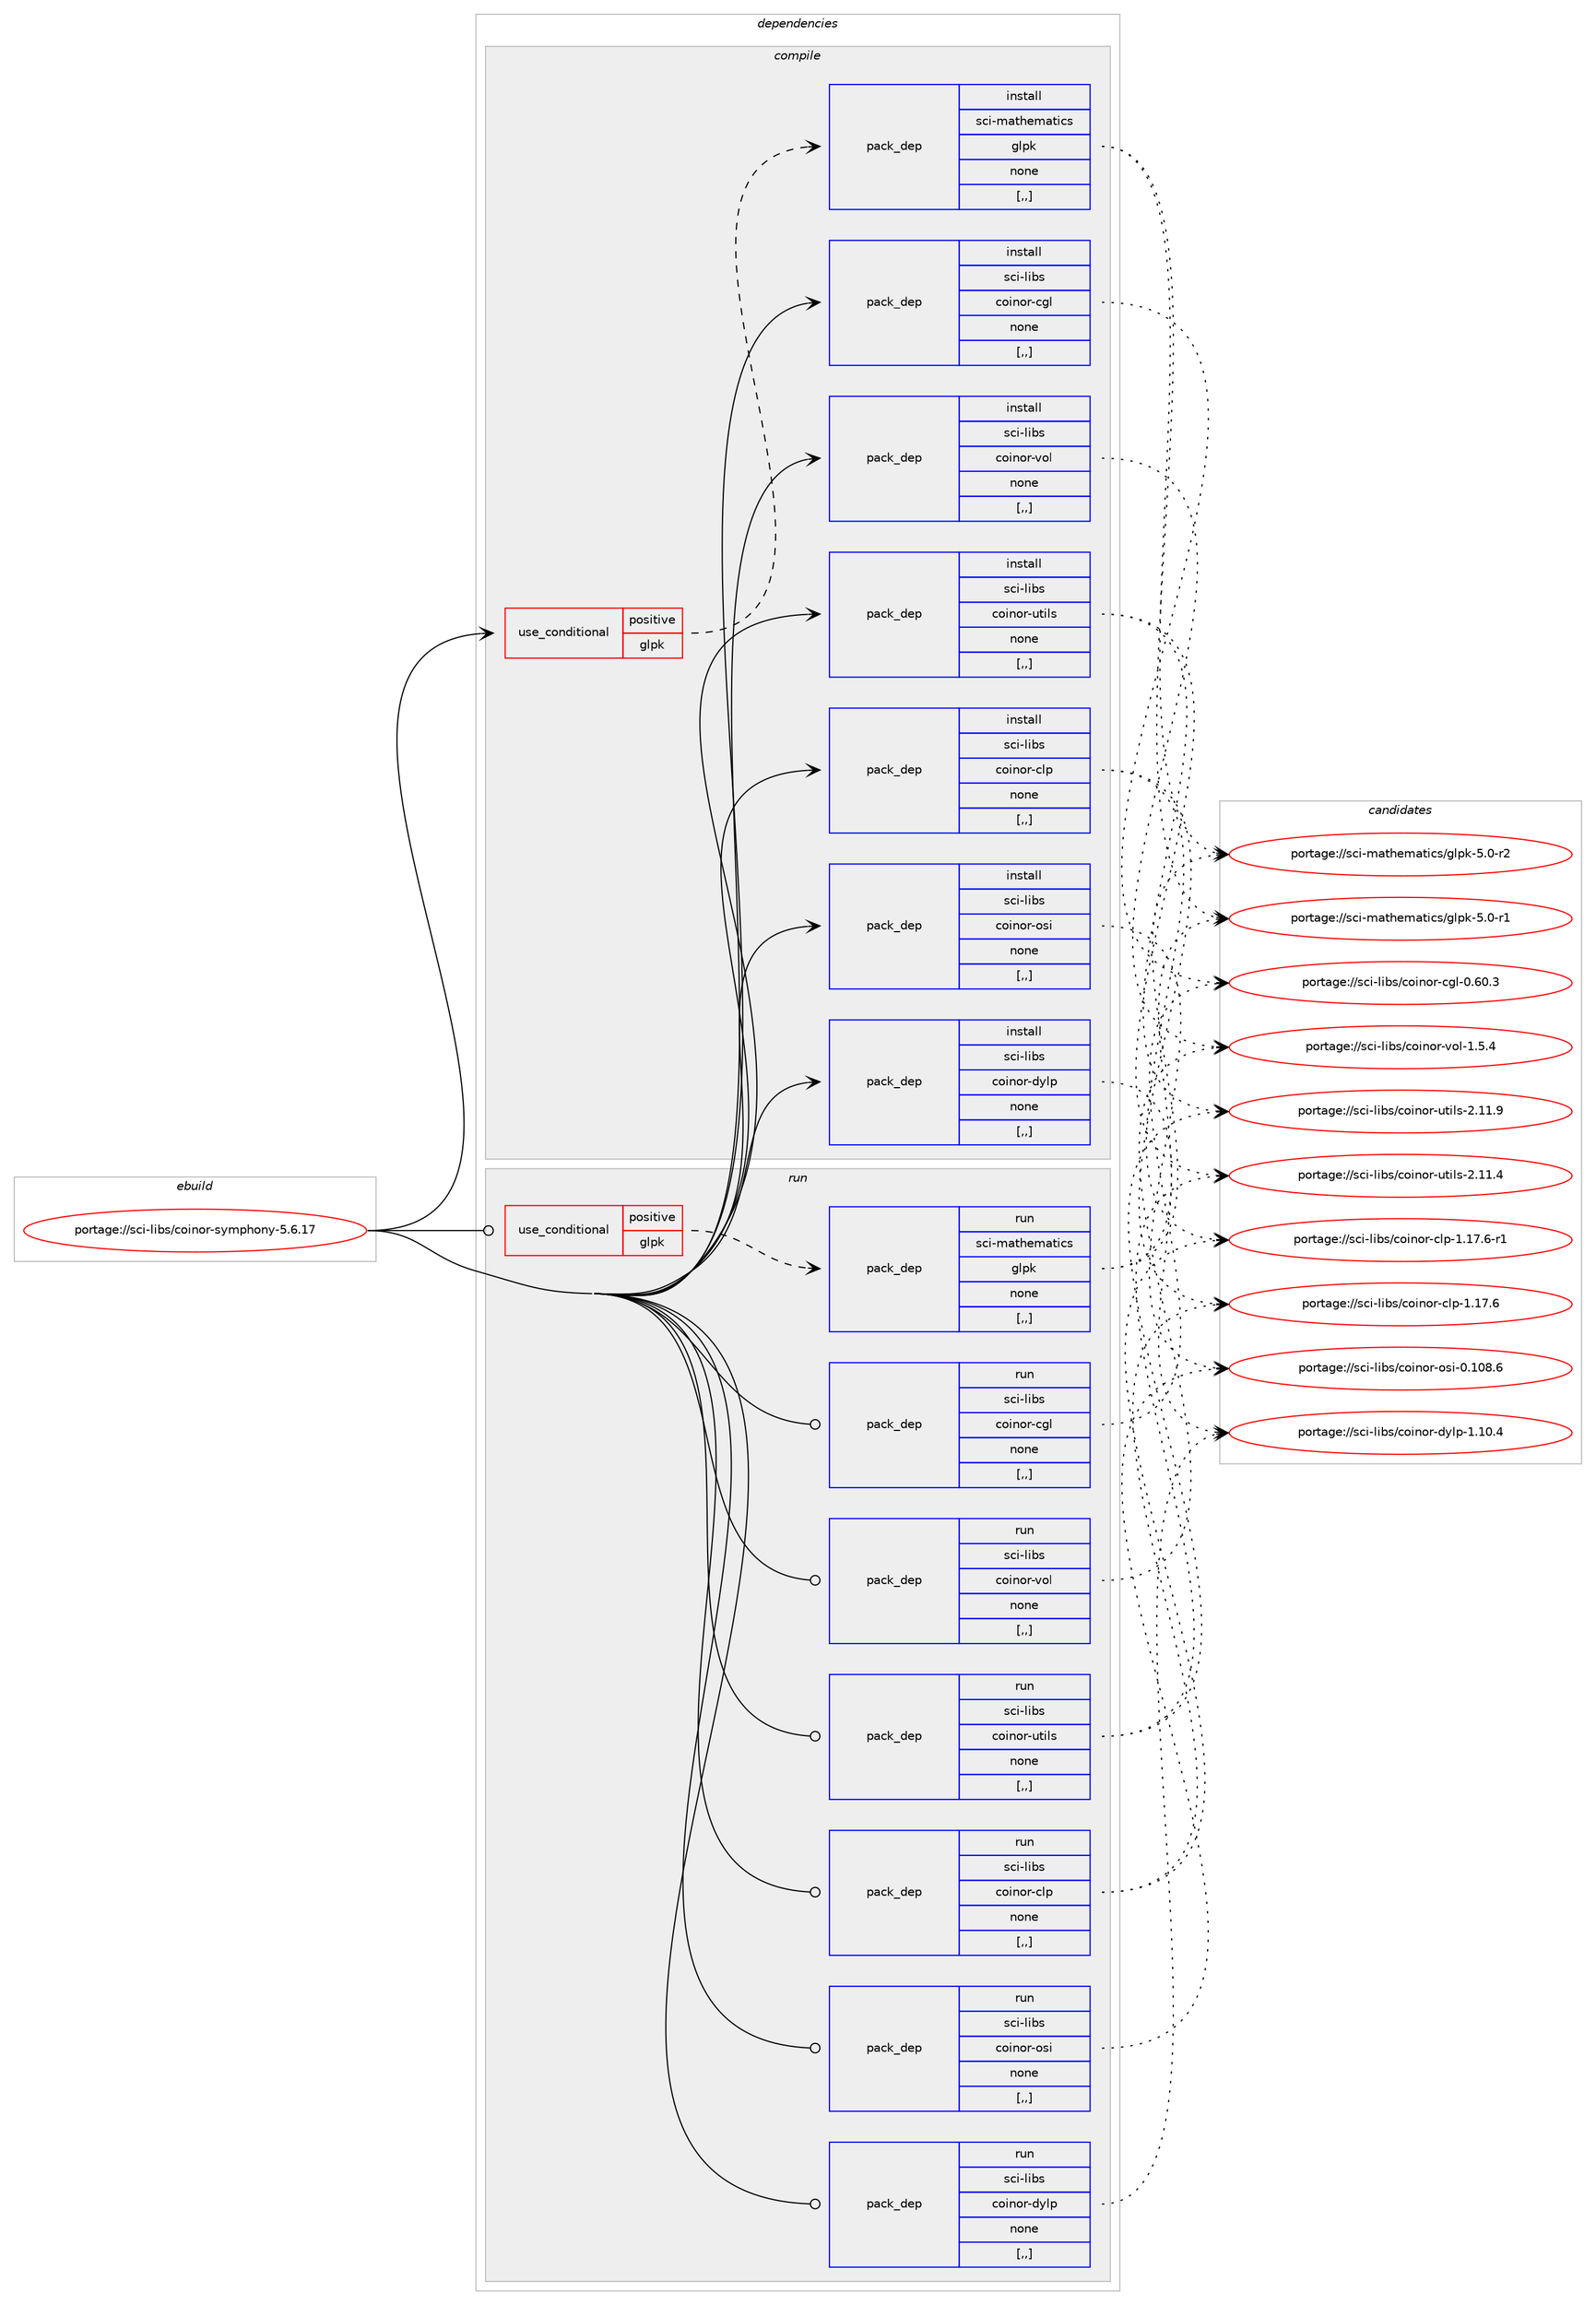 digraph prolog {

# *************
# Graph options
# *************

newrank=true;
concentrate=true;
compound=true;
graph [rankdir=LR,fontname=Helvetica,fontsize=10,ranksep=1.5];#, ranksep=2.5, nodesep=0.2];
edge  [arrowhead=vee];
node  [fontname=Helvetica,fontsize=10];

# **********
# The ebuild
# **********

subgraph cluster_leftcol {
color=gray;
label=<<i>ebuild</i>>;
id [label="portage://sci-libs/coinor-symphony-5.6.17", color=red, width=4, href="../sci-libs/coinor-symphony-5.6.17.svg"];
}

# ****************
# The dependencies
# ****************

subgraph cluster_midcol {
color=gray;
label=<<i>dependencies</i>>;
subgraph cluster_compile {
fillcolor="#eeeeee";
style=filled;
label=<<i>compile</i>>;
subgraph cond105873 {
dependency400960 [label=<<TABLE BORDER="0" CELLBORDER="1" CELLSPACING="0" CELLPADDING="4"><TR><TD ROWSPAN="3" CELLPADDING="10">use_conditional</TD></TR><TR><TD>positive</TD></TR><TR><TD>glpk</TD></TR></TABLE>>, shape=none, color=red];
subgraph pack292241 {
dependency400961 [label=<<TABLE BORDER="0" CELLBORDER="1" CELLSPACING="0" CELLPADDING="4" WIDTH="220"><TR><TD ROWSPAN="6" CELLPADDING="30">pack_dep</TD></TR><TR><TD WIDTH="110">install</TD></TR><TR><TD>sci-mathematics</TD></TR><TR><TD>glpk</TD></TR><TR><TD>none</TD></TR><TR><TD>[,,]</TD></TR></TABLE>>, shape=none, color=blue];
}
dependency400960:e -> dependency400961:w [weight=20,style="dashed",arrowhead="vee"];
}
id:e -> dependency400960:w [weight=20,style="solid",arrowhead="vee"];
subgraph pack292242 {
dependency400962 [label=<<TABLE BORDER="0" CELLBORDER="1" CELLSPACING="0" CELLPADDING="4" WIDTH="220"><TR><TD ROWSPAN="6" CELLPADDING="30">pack_dep</TD></TR><TR><TD WIDTH="110">install</TD></TR><TR><TD>sci-libs</TD></TR><TR><TD>coinor-cgl</TD></TR><TR><TD>none</TD></TR><TR><TD>[,,]</TD></TR></TABLE>>, shape=none, color=blue];
}
id:e -> dependency400962:w [weight=20,style="solid",arrowhead="vee"];
subgraph pack292243 {
dependency400963 [label=<<TABLE BORDER="0" CELLBORDER="1" CELLSPACING="0" CELLPADDING="4" WIDTH="220"><TR><TD ROWSPAN="6" CELLPADDING="30">pack_dep</TD></TR><TR><TD WIDTH="110">install</TD></TR><TR><TD>sci-libs</TD></TR><TR><TD>coinor-clp</TD></TR><TR><TD>none</TD></TR><TR><TD>[,,]</TD></TR></TABLE>>, shape=none, color=blue];
}
id:e -> dependency400963:w [weight=20,style="solid",arrowhead="vee"];
subgraph pack292244 {
dependency400964 [label=<<TABLE BORDER="0" CELLBORDER="1" CELLSPACING="0" CELLPADDING="4" WIDTH="220"><TR><TD ROWSPAN="6" CELLPADDING="30">pack_dep</TD></TR><TR><TD WIDTH="110">install</TD></TR><TR><TD>sci-libs</TD></TR><TR><TD>coinor-dylp</TD></TR><TR><TD>none</TD></TR><TR><TD>[,,]</TD></TR></TABLE>>, shape=none, color=blue];
}
id:e -> dependency400964:w [weight=20,style="solid",arrowhead="vee"];
subgraph pack292245 {
dependency400965 [label=<<TABLE BORDER="0" CELLBORDER="1" CELLSPACING="0" CELLPADDING="4" WIDTH="220"><TR><TD ROWSPAN="6" CELLPADDING="30">pack_dep</TD></TR><TR><TD WIDTH="110">install</TD></TR><TR><TD>sci-libs</TD></TR><TR><TD>coinor-osi</TD></TR><TR><TD>none</TD></TR><TR><TD>[,,]</TD></TR></TABLE>>, shape=none, color=blue];
}
id:e -> dependency400965:w [weight=20,style="solid",arrowhead="vee"];
subgraph pack292246 {
dependency400966 [label=<<TABLE BORDER="0" CELLBORDER="1" CELLSPACING="0" CELLPADDING="4" WIDTH="220"><TR><TD ROWSPAN="6" CELLPADDING="30">pack_dep</TD></TR><TR><TD WIDTH="110">install</TD></TR><TR><TD>sci-libs</TD></TR><TR><TD>coinor-utils</TD></TR><TR><TD>none</TD></TR><TR><TD>[,,]</TD></TR></TABLE>>, shape=none, color=blue];
}
id:e -> dependency400966:w [weight=20,style="solid",arrowhead="vee"];
subgraph pack292247 {
dependency400967 [label=<<TABLE BORDER="0" CELLBORDER="1" CELLSPACING="0" CELLPADDING="4" WIDTH="220"><TR><TD ROWSPAN="6" CELLPADDING="30">pack_dep</TD></TR><TR><TD WIDTH="110">install</TD></TR><TR><TD>sci-libs</TD></TR><TR><TD>coinor-vol</TD></TR><TR><TD>none</TD></TR><TR><TD>[,,]</TD></TR></TABLE>>, shape=none, color=blue];
}
id:e -> dependency400967:w [weight=20,style="solid",arrowhead="vee"];
}
subgraph cluster_compileandrun {
fillcolor="#eeeeee";
style=filled;
label=<<i>compile and run</i>>;
}
subgraph cluster_run {
fillcolor="#eeeeee";
style=filled;
label=<<i>run</i>>;
subgraph cond105874 {
dependency400968 [label=<<TABLE BORDER="0" CELLBORDER="1" CELLSPACING="0" CELLPADDING="4"><TR><TD ROWSPAN="3" CELLPADDING="10">use_conditional</TD></TR><TR><TD>positive</TD></TR><TR><TD>glpk</TD></TR></TABLE>>, shape=none, color=red];
subgraph pack292248 {
dependency400969 [label=<<TABLE BORDER="0" CELLBORDER="1" CELLSPACING="0" CELLPADDING="4" WIDTH="220"><TR><TD ROWSPAN="6" CELLPADDING="30">pack_dep</TD></TR><TR><TD WIDTH="110">run</TD></TR><TR><TD>sci-mathematics</TD></TR><TR><TD>glpk</TD></TR><TR><TD>none</TD></TR><TR><TD>[,,]</TD></TR></TABLE>>, shape=none, color=blue];
}
dependency400968:e -> dependency400969:w [weight=20,style="dashed",arrowhead="vee"];
}
id:e -> dependency400968:w [weight=20,style="solid",arrowhead="odot"];
subgraph pack292249 {
dependency400970 [label=<<TABLE BORDER="0" CELLBORDER="1" CELLSPACING="0" CELLPADDING="4" WIDTH="220"><TR><TD ROWSPAN="6" CELLPADDING="30">pack_dep</TD></TR><TR><TD WIDTH="110">run</TD></TR><TR><TD>sci-libs</TD></TR><TR><TD>coinor-cgl</TD></TR><TR><TD>none</TD></TR><TR><TD>[,,]</TD></TR></TABLE>>, shape=none, color=blue];
}
id:e -> dependency400970:w [weight=20,style="solid",arrowhead="odot"];
subgraph pack292250 {
dependency400971 [label=<<TABLE BORDER="0" CELLBORDER="1" CELLSPACING="0" CELLPADDING="4" WIDTH="220"><TR><TD ROWSPAN="6" CELLPADDING="30">pack_dep</TD></TR><TR><TD WIDTH="110">run</TD></TR><TR><TD>sci-libs</TD></TR><TR><TD>coinor-clp</TD></TR><TR><TD>none</TD></TR><TR><TD>[,,]</TD></TR></TABLE>>, shape=none, color=blue];
}
id:e -> dependency400971:w [weight=20,style="solid",arrowhead="odot"];
subgraph pack292251 {
dependency400972 [label=<<TABLE BORDER="0" CELLBORDER="1" CELLSPACING="0" CELLPADDING="4" WIDTH="220"><TR><TD ROWSPAN="6" CELLPADDING="30">pack_dep</TD></TR><TR><TD WIDTH="110">run</TD></TR><TR><TD>sci-libs</TD></TR><TR><TD>coinor-dylp</TD></TR><TR><TD>none</TD></TR><TR><TD>[,,]</TD></TR></TABLE>>, shape=none, color=blue];
}
id:e -> dependency400972:w [weight=20,style="solid",arrowhead="odot"];
subgraph pack292252 {
dependency400973 [label=<<TABLE BORDER="0" CELLBORDER="1" CELLSPACING="0" CELLPADDING="4" WIDTH="220"><TR><TD ROWSPAN="6" CELLPADDING="30">pack_dep</TD></TR><TR><TD WIDTH="110">run</TD></TR><TR><TD>sci-libs</TD></TR><TR><TD>coinor-osi</TD></TR><TR><TD>none</TD></TR><TR><TD>[,,]</TD></TR></TABLE>>, shape=none, color=blue];
}
id:e -> dependency400973:w [weight=20,style="solid",arrowhead="odot"];
subgraph pack292253 {
dependency400974 [label=<<TABLE BORDER="0" CELLBORDER="1" CELLSPACING="0" CELLPADDING="4" WIDTH="220"><TR><TD ROWSPAN="6" CELLPADDING="30">pack_dep</TD></TR><TR><TD WIDTH="110">run</TD></TR><TR><TD>sci-libs</TD></TR><TR><TD>coinor-utils</TD></TR><TR><TD>none</TD></TR><TR><TD>[,,]</TD></TR></TABLE>>, shape=none, color=blue];
}
id:e -> dependency400974:w [weight=20,style="solid",arrowhead="odot"];
subgraph pack292254 {
dependency400975 [label=<<TABLE BORDER="0" CELLBORDER="1" CELLSPACING="0" CELLPADDING="4" WIDTH="220"><TR><TD ROWSPAN="6" CELLPADDING="30">pack_dep</TD></TR><TR><TD WIDTH="110">run</TD></TR><TR><TD>sci-libs</TD></TR><TR><TD>coinor-vol</TD></TR><TR><TD>none</TD></TR><TR><TD>[,,]</TD></TR></TABLE>>, shape=none, color=blue];
}
id:e -> dependency400975:w [weight=20,style="solid",arrowhead="odot"];
}
}

# **************
# The candidates
# **************

subgraph cluster_choices {
rank=same;
color=gray;
label=<<i>candidates</i>>;

subgraph choice292241 {
color=black;
nodesep=1;
choice115991054510997116104101109971161059911547103108112107455346484511450 [label="portage://sci-mathematics/glpk-5.0-r2", color=red, width=4,href="../sci-mathematics/glpk-5.0-r2.svg"];
choice115991054510997116104101109971161059911547103108112107455346484511449 [label="portage://sci-mathematics/glpk-5.0-r1", color=red, width=4,href="../sci-mathematics/glpk-5.0-r1.svg"];
dependency400961:e -> choice115991054510997116104101109971161059911547103108112107455346484511450:w [style=dotted,weight="100"];
dependency400961:e -> choice115991054510997116104101109971161059911547103108112107455346484511449:w [style=dotted,weight="100"];
}
subgraph choice292242 {
color=black;
nodesep=1;
choice1159910545108105981154799111105110111114459910310845484654484651 [label="portage://sci-libs/coinor-cgl-0.60.3", color=red, width=4,href="../sci-libs/coinor-cgl-0.60.3.svg"];
dependency400962:e -> choice1159910545108105981154799111105110111114459910310845484654484651:w [style=dotted,weight="100"];
}
subgraph choice292243 {
color=black;
nodesep=1;
choice11599105451081059811547991111051101111144599108112454946495546544511449 [label="portage://sci-libs/coinor-clp-1.17.6-r1", color=red, width=4,href="../sci-libs/coinor-clp-1.17.6-r1.svg"];
choice1159910545108105981154799111105110111114459910811245494649554654 [label="portage://sci-libs/coinor-clp-1.17.6", color=red, width=4,href="../sci-libs/coinor-clp-1.17.6.svg"];
dependency400963:e -> choice11599105451081059811547991111051101111144599108112454946495546544511449:w [style=dotted,weight="100"];
dependency400963:e -> choice1159910545108105981154799111105110111114459910811245494649554654:w [style=dotted,weight="100"];
}
subgraph choice292244 {
color=black;
nodesep=1;
choice11599105451081059811547991111051101111144510012110811245494649484652 [label="portage://sci-libs/coinor-dylp-1.10.4", color=red, width=4,href="../sci-libs/coinor-dylp-1.10.4.svg"];
dependency400964:e -> choice11599105451081059811547991111051101111144510012110811245494649484652:w [style=dotted,weight="100"];
}
subgraph choice292245 {
color=black;
nodesep=1;
choice1159910545108105981154799111105110111114451111151054548464948564654 [label="portage://sci-libs/coinor-osi-0.108.6", color=red, width=4,href="../sci-libs/coinor-osi-0.108.6.svg"];
dependency400965:e -> choice1159910545108105981154799111105110111114451111151054548464948564654:w [style=dotted,weight="100"];
}
subgraph choice292246 {
color=black;
nodesep=1;
choice11599105451081059811547991111051101111144511711610510811545504649494657 [label="portage://sci-libs/coinor-utils-2.11.9", color=red, width=4,href="../sci-libs/coinor-utils-2.11.9.svg"];
choice11599105451081059811547991111051101111144511711610510811545504649494652 [label="portage://sci-libs/coinor-utils-2.11.4", color=red, width=4,href="../sci-libs/coinor-utils-2.11.4.svg"];
dependency400966:e -> choice11599105451081059811547991111051101111144511711610510811545504649494657:w [style=dotted,weight="100"];
dependency400966:e -> choice11599105451081059811547991111051101111144511711610510811545504649494652:w [style=dotted,weight="100"];
}
subgraph choice292247 {
color=black;
nodesep=1;
choice115991054510810598115479911110511011111445118111108454946534652 [label="portage://sci-libs/coinor-vol-1.5.4", color=red, width=4,href="../sci-libs/coinor-vol-1.5.4.svg"];
dependency400967:e -> choice115991054510810598115479911110511011111445118111108454946534652:w [style=dotted,weight="100"];
}
subgraph choice292248 {
color=black;
nodesep=1;
choice115991054510997116104101109971161059911547103108112107455346484511450 [label="portage://sci-mathematics/glpk-5.0-r2", color=red, width=4,href="../sci-mathematics/glpk-5.0-r2.svg"];
choice115991054510997116104101109971161059911547103108112107455346484511449 [label="portage://sci-mathematics/glpk-5.0-r1", color=red, width=4,href="../sci-mathematics/glpk-5.0-r1.svg"];
dependency400969:e -> choice115991054510997116104101109971161059911547103108112107455346484511450:w [style=dotted,weight="100"];
dependency400969:e -> choice115991054510997116104101109971161059911547103108112107455346484511449:w [style=dotted,weight="100"];
}
subgraph choice292249 {
color=black;
nodesep=1;
choice1159910545108105981154799111105110111114459910310845484654484651 [label="portage://sci-libs/coinor-cgl-0.60.3", color=red, width=4,href="../sci-libs/coinor-cgl-0.60.3.svg"];
dependency400970:e -> choice1159910545108105981154799111105110111114459910310845484654484651:w [style=dotted,weight="100"];
}
subgraph choice292250 {
color=black;
nodesep=1;
choice11599105451081059811547991111051101111144599108112454946495546544511449 [label="portage://sci-libs/coinor-clp-1.17.6-r1", color=red, width=4,href="../sci-libs/coinor-clp-1.17.6-r1.svg"];
choice1159910545108105981154799111105110111114459910811245494649554654 [label="portage://sci-libs/coinor-clp-1.17.6", color=red, width=4,href="../sci-libs/coinor-clp-1.17.6.svg"];
dependency400971:e -> choice11599105451081059811547991111051101111144599108112454946495546544511449:w [style=dotted,weight="100"];
dependency400971:e -> choice1159910545108105981154799111105110111114459910811245494649554654:w [style=dotted,weight="100"];
}
subgraph choice292251 {
color=black;
nodesep=1;
choice11599105451081059811547991111051101111144510012110811245494649484652 [label="portage://sci-libs/coinor-dylp-1.10.4", color=red, width=4,href="../sci-libs/coinor-dylp-1.10.4.svg"];
dependency400972:e -> choice11599105451081059811547991111051101111144510012110811245494649484652:w [style=dotted,weight="100"];
}
subgraph choice292252 {
color=black;
nodesep=1;
choice1159910545108105981154799111105110111114451111151054548464948564654 [label="portage://sci-libs/coinor-osi-0.108.6", color=red, width=4,href="../sci-libs/coinor-osi-0.108.6.svg"];
dependency400973:e -> choice1159910545108105981154799111105110111114451111151054548464948564654:w [style=dotted,weight="100"];
}
subgraph choice292253 {
color=black;
nodesep=1;
choice11599105451081059811547991111051101111144511711610510811545504649494657 [label="portage://sci-libs/coinor-utils-2.11.9", color=red, width=4,href="../sci-libs/coinor-utils-2.11.9.svg"];
choice11599105451081059811547991111051101111144511711610510811545504649494652 [label="portage://sci-libs/coinor-utils-2.11.4", color=red, width=4,href="../sci-libs/coinor-utils-2.11.4.svg"];
dependency400974:e -> choice11599105451081059811547991111051101111144511711610510811545504649494657:w [style=dotted,weight="100"];
dependency400974:e -> choice11599105451081059811547991111051101111144511711610510811545504649494652:w [style=dotted,weight="100"];
}
subgraph choice292254 {
color=black;
nodesep=1;
choice115991054510810598115479911110511011111445118111108454946534652 [label="portage://sci-libs/coinor-vol-1.5.4", color=red, width=4,href="../sci-libs/coinor-vol-1.5.4.svg"];
dependency400975:e -> choice115991054510810598115479911110511011111445118111108454946534652:w [style=dotted,weight="100"];
}
}

}
